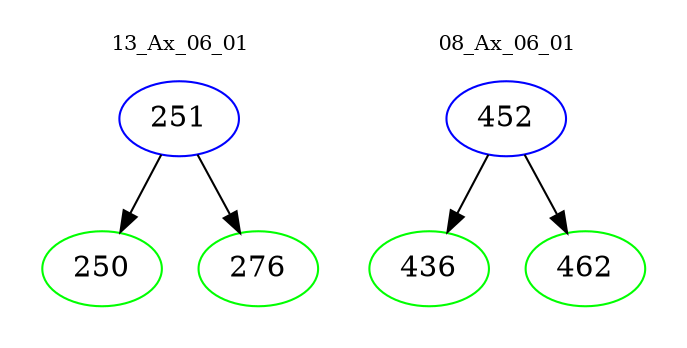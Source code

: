 digraph{
subgraph cluster_0 {
color = white
label = "13_Ax_06_01";
fontsize=10;
T0_251 [label="251", color="blue"]
T0_251 -> T0_250 [color="black"]
T0_250 [label="250", color="green"]
T0_251 -> T0_276 [color="black"]
T0_276 [label="276", color="green"]
}
subgraph cluster_1 {
color = white
label = "08_Ax_06_01";
fontsize=10;
T1_452 [label="452", color="blue"]
T1_452 -> T1_436 [color="black"]
T1_436 [label="436", color="green"]
T1_452 -> T1_462 [color="black"]
T1_462 [label="462", color="green"]
}
}
